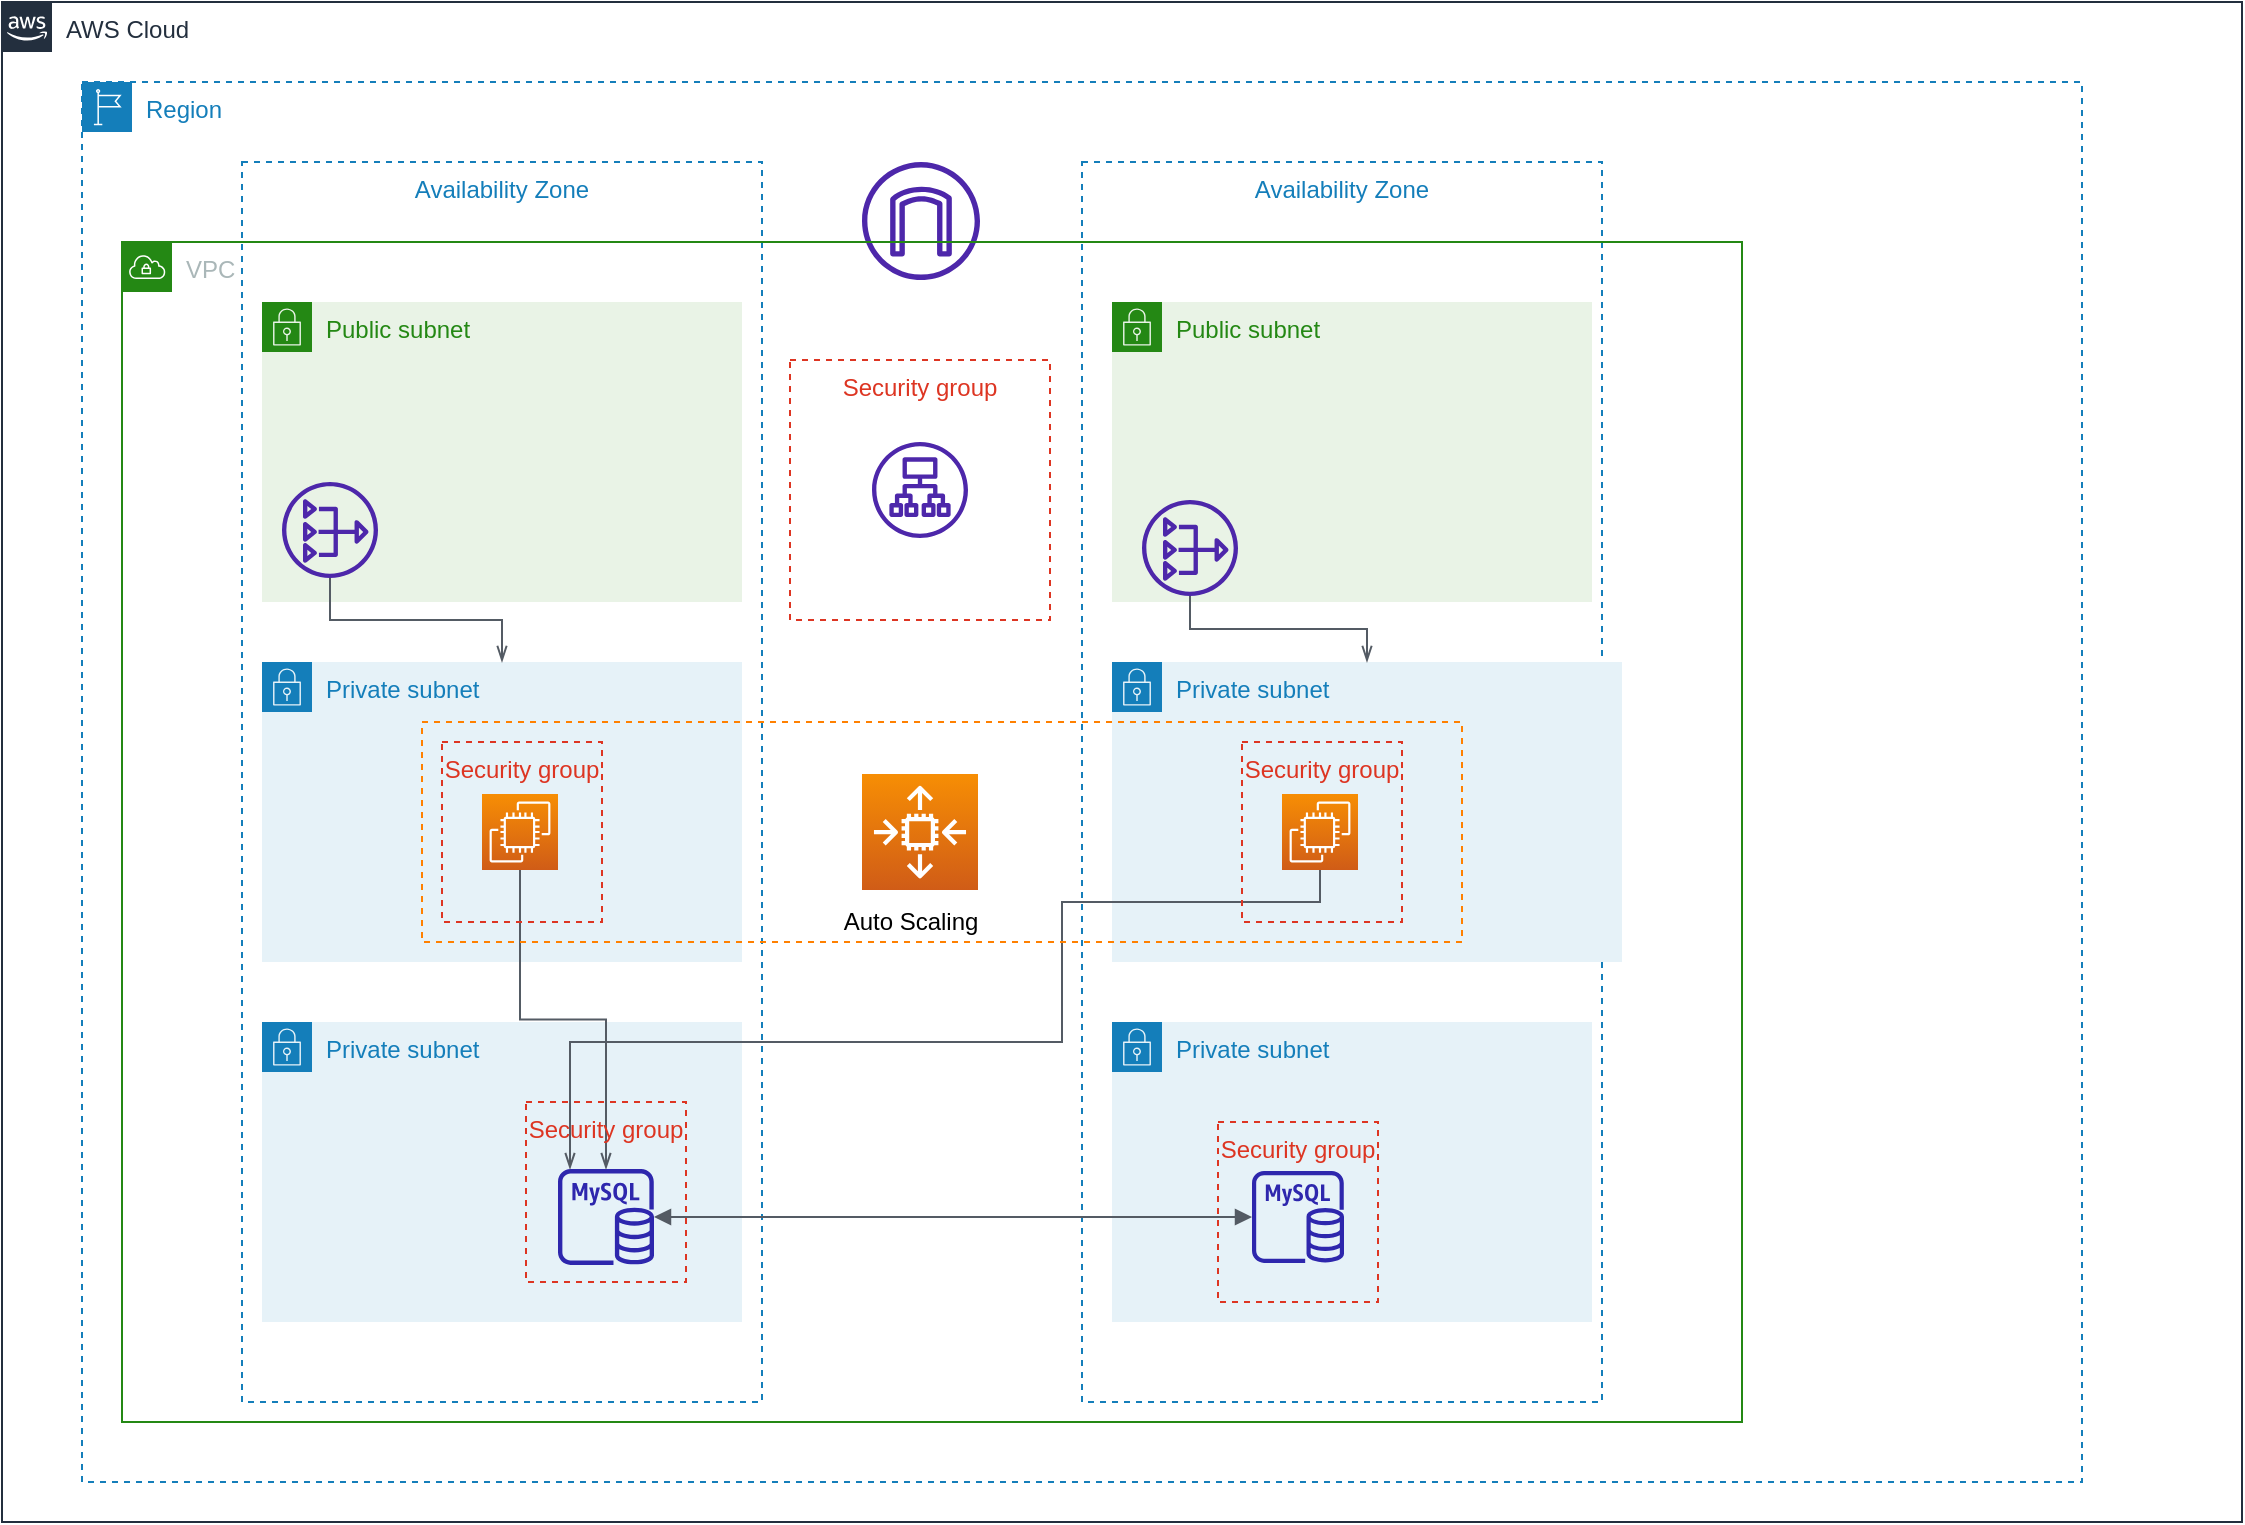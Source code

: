 <mxfile version="16.5.4" type="github">
  <diagram id="Ht1M8jgEwFfnCIfOTk4-" name="Page-1">
    <mxGraphModel dx="1497" dy="827" grid="1" gridSize="10" guides="1" tooltips="1" connect="1" arrows="1" fold="1" page="1" pageScale="1" pageWidth="1169" pageHeight="827" math="0" shadow="0">
      <root>
        <mxCell id="0" />
        <mxCell id="1" parent="0" />
        <mxCell id="m-Myh3C7QMHVJur2ZRFy-6" value="Region" style="points=[[0,0],[0.25,0],[0.5,0],[0.75,0],[1,0],[1,0.25],[1,0.5],[1,0.75],[1,1],[0.75,1],[0.5,1],[0.25,1],[0,1],[0,0.75],[0,0.5],[0,0.25]];outlineConnect=0;gradientColor=none;html=1;whiteSpace=wrap;fontSize=12;fontStyle=0;container=1;pointerEvents=0;collapsible=0;recursiveResize=0;shape=mxgraph.aws4.group;grIcon=mxgraph.aws4.group_region;strokeColor=#147EBA;fillColor=none;verticalAlign=top;align=left;spacingLeft=30;fontColor=#147EBA;dashed=1;" vertex="1" parent="1">
          <mxGeometry x="80" y="110" width="1000" height="700" as="geometry" />
        </mxCell>
        <mxCell id="m-Myh3C7QMHVJur2ZRFy-13" value="Private subnet" style="points=[[0,0],[0.25,0],[0.5,0],[0.75,0],[1,0],[1,0.25],[1,0.5],[1,0.75],[1,1],[0.75,1],[0.5,1],[0.25,1],[0,1],[0,0.75],[0,0.5],[0,0.25]];outlineConnect=0;gradientColor=none;html=1;whiteSpace=wrap;fontSize=12;fontStyle=0;container=1;pointerEvents=0;collapsible=0;recursiveResize=0;shape=mxgraph.aws4.group;grIcon=mxgraph.aws4.group_security_group;grStroke=0;strokeColor=#147EBA;fillColor=#E6F2F8;verticalAlign=top;align=left;spacingLeft=30;fontColor=#147EBA;dashed=0;" vertex="1" parent="m-Myh3C7QMHVJur2ZRFy-6">
          <mxGeometry x="90" y="470" width="240" height="150" as="geometry" />
        </mxCell>
        <mxCell id="m-Myh3C7QMHVJur2ZRFy-23" value="" style="sketch=0;outlineConnect=0;fontColor=#232F3E;gradientColor=none;fillColor=#4D27AA;strokeColor=none;dashed=0;verticalLabelPosition=bottom;verticalAlign=top;align=center;html=1;fontSize=12;fontStyle=0;aspect=fixed;pointerEvents=1;shape=mxgraph.aws4.nat_gateway;" vertex="1" parent="m-Myh3C7QMHVJur2ZRFy-6">
          <mxGeometry x="133" y="200" width="38" height="38" as="geometry" />
        </mxCell>
        <mxCell id="m-Myh3C7QMHVJur2ZRFy-4" value="AWS Cloud" style="points=[[0,0],[0.25,0],[0.5,0],[0.75,0],[1,0],[1,0.25],[1,0.5],[1,0.75],[1,1],[0.75,1],[0.5,1],[0.25,1],[0,1],[0,0.75],[0,0.5],[0,0.25]];outlineConnect=0;gradientColor=none;html=1;whiteSpace=wrap;fontSize=12;fontStyle=0;container=1;pointerEvents=0;collapsible=0;recursiveResize=0;shape=mxgraph.aws4.group;grIcon=mxgraph.aws4.group_aws_cloud_alt;strokeColor=#232F3E;fillColor=none;verticalAlign=top;align=left;spacingLeft=30;fontColor=#232F3E;dashed=0;" vertex="1" parent="1">
          <mxGeometry x="40" y="70" width="1120" height="760" as="geometry" />
        </mxCell>
        <mxCell id="m-Myh3C7QMHVJur2ZRFy-7" value="Availability Zone" style="fillColor=none;strokeColor=#147EBA;dashed=1;verticalAlign=top;fontStyle=0;fontColor=#147EBA;" vertex="1" parent="m-Myh3C7QMHVJur2ZRFy-4">
          <mxGeometry x="540" y="80" width="260" height="620" as="geometry" />
        </mxCell>
        <mxCell id="m-Myh3C7QMHVJur2ZRFy-8" value="Availability Zone" style="fillColor=none;strokeColor=#147EBA;dashed=1;verticalAlign=top;fontStyle=0;fontColor=#147EBA;" vertex="1" parent="m-Myh3C7QMHVJur2ZRFy-4">
          <mxGeometry x="120" y="80" width="260" height="620" as="geometry" />
        </mxCell>
        <mxCell id="m-Myh3C7QMHVJur2ZRFy-33" value="" style="sketch=0;outlineConnect=0;fontColor=#232F3E;gradientColor=none;fillColor=#4D27AA;strokeColor=none;dashed=0;verticalLabelPosition=bottom;verticalAlign=top;align=center;html=1;fontSize=12;fontStyle=0;aspect=fixed;pointerEvents=1;shape=mxgraph.aws4.internet_gateway;" vertex="1" parent="m-Myh3C7QMHVJur2ZRFy-4">
          <mxGeometry x="430" y="80" width="59" height="59" as="geometry" />
        </mxCell>
        <mxCell id="m-Myh3C7QMHVJur2ZRFy-9" value="VPC" style="points=[[0,0],[0.25,0],[0.5,0],[0.75,0],[1,0],[1,0.25],[1,0.5],[1,0.75],[1,1],[0.75,1],[0.5,1],[0.25,1],[0,1],[0,0.75],[0,0.5],[0,0.25]];outlineConnect=0;gradientColor=none;html=1;whiteSpace=wrap;fontSize=12;fontStyle=0;container=1;pointerEvents=0;collapsible=0;recursiveResize=0;shape=mxgraph.aws4.group;grIcon=mxgraph.aws4.group_vpc;strokeColor=#248814;fillColor=none;verticalAlign=top;align=left;spacingLeft=30;fontColor=#AAB7B8;dashed=0;" vertex="1" parent="1">
          <mxGeometry x="100" y="190" width="810" height="590" as="geometry" />
        </mxCell>
        <mxCell id="m-Myh3C7QMHVJur2ZRFy-10" value="Public subnet" style="points=[[0,0],[0.25,0],[0.5,0],[0.75,0],[1,0],[1,0.25],[1,0.5],[1,0.75],[1,1],[0.75,1],[0.5,1],[0.25,1],[0,1],[0,0.75],[0,0.5],[0,0.25]];outlineConnect=0;gradientColor=none;html=1;whiteSpace=wrap;fontSize=12;fontStyle=0;container=1;pointerEvents=0;collapsible=0;recursiveResize=0;shape=mxgraph.aws4.group;grIcon=mxgraph.aws4.group_security_group;grStroke=0;strokeColor=#248814;fillColor=#E9F3E6;verticalAlign=top;align=left;spacingLeft=30;fontColor=#248814;dashed=0;" vertex="1" parent="m-Myh3C7QMHVJur2ZRFy-9">
          <mxGeometry x="70" y="30" width="240" height="150" as="geometry" />
        </mxCell>
        <mxCell id="m-Myh3C7QMHVJur2ZRFy-28" value="" style="sketch=0;outlineConnect=0;fontColor=#232F3E;gradientColor=none;fillColor=#4D27AA;strokeColor=none;dashed=0;verticalLabelPosition=bottom;verticalAlign=top;align=center;html=1;fontSize=12;fontStyle=0;aspect=fixed;pointerEvents=1;shape=mxgraph.aws4.nat_gateway;" vertex="1" parent="m-Myh3C7QMHVJur2ZRFy-10">
          <mxGeometry x="10" y="90" width="48" height="48" as="geometry" />
        </mxCell>
        <mxCell id="m-Myh3C7QMHVJur2ZRFy-12" value="Private subnet" style="points=[[0,0],[0.25,0],[0.5,0],[0.75,0],[1,0],[1,0.25],[1,0.5],[1,0.75],[1,1],[0.75,1],[0.5,1],[0.25,1],[0,1],[0,0.75],[0,0.5],[0,0.25]];outlineConnect=0;gradientColor=none;html=1;whiteSpace=wrap;fontSize=12;fontStyle=0;container=1;pointerEvents=0;collapsible=0;recursiveResize=0;shape=mxgraph.aws4.group;grIcon=mxgraph.aws4.group_security_group;grStroke=0;strokeColor=#147EBA;fillColor=#E6F2F8;verticalAlign=top;align=left;spacingLeft=30;fontColor=#147EBA;dashed=0;" vertex="1" parent="m-Myh3C7QMHVJur2ZRFy-9">
          <mxGeometry x="70" y="210" width="240" height="150" as="geometry" />
        </mxCell>
        <mxCell id="m-Myh3C7QMHVJur2ZRFy-18" value="" style="sketch=0;points=[[0,0,0],[0.25,0,0],[0.5,0,0],[0.75,0,0],[1,0,0],[0,1,0],[0.25,1,0],[0.5,1,0],[0.75,1,0],[1,1,0],[0,0.25,0],[0,0.5,0],[0,0.75,0],[1,0.25,0],[1,0.5,0],[1,0.75,0]];outlineConnect=0;fontColor=#232F3E;gradientColor=#F78E04;gradientDirection=north;fillColor=#D05C17;strokeColor=#ffffff;dashed=0;verticalLabelPosition=bottom;verticalAlign=top;align=center;html=1;fontSize=12;fontStyle=0;aspect=fixed;shape=mxgraph.aws4.resourceIcon;resIcon=mxgraph.aws4.ec2;" vertex="1" parent="m-Myh3C7QMHVJur2ZRFy-12">
          <mxGeometry x="110" y="66" width="38" height="38" as="geometry" />
        </mxCell>
        <mxCell id="m-Myh3C7QMHVJur2ZRFy-17" value="" style="sketch=0;points=[[0,0,0],[0.25,0,0],[0.5,0,0],[0.75,0,0],[1,0,0],[0,1,0],[0.25,1,0],[0.5,1,0],[0.75,1,0],[1,1,0],[0,0.25,0],[0,0.5,0],[0,0.75,0],[1,0.25,0],[1,0.5,0],[1,0.75,0]];outlineConnect=0;fontColor=#232F3E;gradientColor=#F78E04;gradientDirection=north;fillColor=#D05C17;strokeColor=#ffffff;dashed=0;verticalLabelPosition=bottom;verticalAlign=top;align=center;html=1;fontSize=12;fontStyle=0;aspect=fixed;shape=mxgraph.aws4.resourceIcon;resIcon=mxgraph.aws4.auto_scaling2;" vertex="1" parent="m-Myh3C7QMHVJur2ZRFy-9">
          <mxGeometry x="370" y="266" width="58" height="58" as="geometry" />
        </mxCell>
        <mxCell id="m-Myh3C7QMHVJur2ZRFy-32" value="" style="sketch=0;outlineConnect=0;fontColor=#232F3E;gradientColor=none;fillColor=#4D27AA;strokeColor=none;dashed=0;verticalLabelPosition=bottom;verticalAlign=top;align=center;html=1;fontSize=12;fontStyle=0;aspect=fixed;pointerEvents=1;shape=mxgraph.aws4.application_load_balancer;" vertex="1" parent="m-Myh3C7QMHVJur2ZRFy-9">
          <mxGeometry x="375" y="100" width="48" height="48" as="geometry" />
        </mxCell>
        <mxCell id="m-Myh3C7QMHVJur2ZRFy-38" value="" style="edgeStyle=orthogonalEdgeStyle;html=1;endArrow=openThin;elbow=vertical;startArrow=none;endFill=0;strokeColor=#545B64;rounded=0;" edge="1" parent="m-Myh3C7QMHVJur2ZRFy-9" source="m-Myh3C7QMHVJur2ZRFy-28" target="m-Myh3C7QMHVJur2ZRFy-12">
          <mxGeometry width="100" relative="1" as="geometry">
            <mxPoint x="434.053" y="178.0" as="sourcePoint" />
            <mxPoint x="520.053" y="220" as="targetPoint" />
          </mxGeometry>
        </mxCell>
        <mxCell id="m-Myh3C7QMHVJur2ZRFy-11" value="Public subnet" style="points=[[0,0],[0.25,0],[0.5,0],[0.75,0],[1,0],[1,0.25],[1,0.5],[1,0.75],[1,1],[0.75,1],[0.5,1],[0.25,1],[0,1],[0,0.75],[0,0.5],[0,0.25]];outlineConnect=0;gradientColor=none;html=1;whiteSpace=wrap;fontSize=12;fontStyle=0;container=1;pointerEvents=0;collapsible=0;recursiveResize=0;shape=mxgraph.aws4.group;grIcon=mxgraph.aws4.group_security_group;grStroke=0;strokeColor=#248814;fillColor=#E9F3E6;verticalAlign=top;align=left;spacingLeft=30;fontColor=#248814;dashed=0;" vertex="1" parent="m-Myh3C7QMHVJur2ZRFy-9">
          <mxGeometry x="495" y="30" width="240" height="150" as="geometry" />
        </mxCell>
        <mxCell id="m-Myh3C7QMHVJur2ZRFy-15" value="Private subnet" style="points=[[0,0],[0.25,0],[0.5,0],[0.75,0],[1,0],[1,0.25],[1,0.5],[1,0.75],[1,1],[0.75,1],[0.5,1],[0.25,1],[0,1],[0,0.75],[0,0.5],[0,0.25]];outlineConnect=0;gradientColor=none;html=1;whiteSpace=wrap;fontSize=12;fontStyle=0;container=1;pointerEvents=0;collapsible=0;recursiveResize=0;shape=mxgraph.aws4.group;grIcon=mxgraph.aws4.group_security_group;grStroke=0;strokeColor=#147EBA;fillColor=#E6F2F8;verticalAlign=top;align=left;spacingLeft=30;fontColor=#147EBA;dashed=0;" vertex="1" parent="m-Myh3C7QMHVJur2ZRFy-9">
          <mxGeometry x="495" y="210" width="255" height="150" as="geometry" />
        </mxCell>
        <mxCell id="m-Myh3C7QMHVJur2ZRFy-19" value="" style="sketch=0;points=[[0,0,0],[0.25,0,0],[0.5,0,0],[0.75,0,0],[1,0,0],[0,1,0],[0.25,1,0],[0.5,1,0],[0.75,1,0],[1,1,0],[0,0.25,0],[0,0.5,0],[0,0.75,0],[1,0.25,0],[1,0.5,0],[1,0.75,0]];outlineConnect=0;fontColor=#232F3E;gradientColor=#F78E04;gradientDirection=north;fillColor=#D05C17;strokeColor=#ffffff;dashed=0;verticalLabelPosition=bottom;verticalAlign=top;align=center;html=1;fontSize=12;fontStyle=0;aspect=fixed;shape=mxgraph.aws4.resourceIcon;resIcon=mxgraph.aws4.ec2;" vertex="1" parent="m-Myh3C7QMHVJur2ZRFy-15">
          <mxGeometry x="85" y="66" width="38" height="38" as="geometry" />
        </mxCell>
        <mxCell id="m-Myh3C7QMHVJur2ZRFy-24" value="" style="sketch=0;outlineConnect=0;fontColor=#232F3E;gradientColor=none;fillColor=#4D27AA;strokeColor=none;dashed=0;verticalLabelPosition=bottom;verticalAlign=top;align=center;html=1;fontSize=12;fontStyle=0;aspect=fixed;pointerEvents=1;shape=mxgraph.aws4.nat_gateway;" vertex="1" parent="m-Myh3C7QMHVJur2ZRFy-9">
          <mxGeometry x="510" y="129" width="48" height="48" as="geometry" />
        </mxCell>
        <mxCell id="m-Myh3C7QMHVJur2ZRFy-37" value="" style="edgeStyle=orthogonalEdgeStyle;html=1;endArrow=openThin;elbow=vertical;startArrow=none;endFill=0;strokeColor=#545B64;rounded=0;" edge="1" parent="m-Myh3C7QMHVJur2ZRFy-9" source="m-Myh3C7QMHVJur2ZRFy-24" target="m-Myh3C7QMHVJur2ZRFy-15">
          <mxGeometry width="100" relative="1" as="geometry">
            <mxPoint x="320" y="380" as="sourcePoint" />
            <mxPoint x="420" y="380" as="targetPoint" />
          </mxGeometry>
        </mxCell>
        <mxCell id="m-Myh3C7QMHVJur2ZRFy-14" value="Private subnet" style="points=[[0,0],[0.25,0],[0.5,0],[0.75,0],[1,0],[1,0.25],[1,0.5],[1,0.75],[1,1],[0.75,1],[0.5,1],[0.25,1],[0,1],[0,0.75],[0,0.5],[0,0.25]];outlineConnect=0;gradientColor=none;html=1;whiteSpace=wrap;fontSize=12;fontStyle=0;container=1;pointerEvents=0;collapsible=0;recursiveResize=0;shape=mxgraph.aws4.group;grIcon=mxgraph.aws4.group_security_group;grStroke=0;strokeColor=#147EBA;fillColor=#E6F2F8;verticalAlign=top;align=left;spacingLeft=30;fontColor=#147EBA;dashed=0;" vertex="1" parent="m-Myh3C7QMHVJur2ZRFy-9">
          <mxGeometry x="495" y="390" width="240" height="150" as="geometry" />
        </mxCell>
        <mxCell id="m-Myh3C7QMHVJur2ZRFy-44" value="" style="sketch=0;outlineConnect=0;fontColor=#232F3E;gradientColor=none;fillColor=#2E27AD;strokeColor=none;dashed=0;verticalLabelPosition=bottom;verticalAlign=top;align=center;html=1;fontSize=12;fontStyle=0;aspect=fixed;pointerEvents=1;shape=mxgraph.aws4.rds_mysql_instance;" vertex="1" parent="m-Myh3C7QMHVJur2ZRFy-14">
          <mxGeometry x="70" y="74.5" width="46" height="46" as="geometry" />
        </mxCell>
        <mxCell id="m-Myh3C7QMHVJur2ZRFy-51" value="Security group" style="fillColor=none;strokeColor=#DD3522;verticalAlign=top;fontStyle=0;fontColor=#DD3522;dashed=1;" vertex="1" parent="m-Myh3C7QMHVJur2ZRFy-14">
          <mxGeometry x="53" y="50" width="80" height="90" as="geometry" />
        </mxCell>
        <mxCell id="m-Myh3C7QMHVJur2ZRFy-31" value="Auto Scaling" style="text;html=1;resizable=0;autosize=1;align=center;verticalAlign=middle;points=[];fillColor=none;strokeColor=none;rounded=0;dashed=1;" vertex="1" parent="m-Myh3C7QMHVJur2ZRFy-9">
          <mxGeometry x="354" y="330" width="80" height="20" as="geometry" />
        </mxCell>
        <mxCell id="m-Myh3C7QMHVJur2ZRFy-39" value="" style="sketch=0;outlineConnect=0;fontColor=#232F3E;gradientColor=none;fillColor=#2E27AD;strokeColor=none;dashed=0;verticalLabelPosition=bottom;verticalAlign=top;align=center;html=1;fontSize=12;fontStyle=0;aspect=fixed;pointerEvents=1;shape=mxgraph.aws4.rds_mysql_instance;" vertex="1" parent="m-Myh3C7QMHVJur2ZRFy-9">
          <mxGeometry x="218" y="463.5" width="48" height="48" as="geometry" />
        </mxCell>
        <mxCell id="m-Myh3C7QMHVJur2ZRFy-41" value="" style="edgeStyle=orthogonalEdgeStyle;html=1;endArrow=openThin;elbow=vertical;startArrow=none;endFill=0;strokeColor=#545B64;rounded=0;exitX=0.5;exitY=1;exitDx=0;exitDy=0;exitPerimeter=0;" edge="1" parent="m-Myh3C7QMHVJur2ZRFy-9" source="m-Myh3C7QMHVJur2ZRFy-18" target="m-Myh3C7QMHVJur2ZRFy-39">
          <mxGeometry width="100" relative="1" as="geometry">
            <mxPoint x="470" y="160" as="sourcePoint" />
            <mxPoint x="570" y="160" as="targetPoint" />
          </mxGeometry>
        </mxCell>
        <mxCell id="m-Myh3C7QMHVJur2ZRFy-43" value="" style="edgeStyle=orthogonalEdgeStyle;html=1;endArrow=none;elbow=vertical;startArrow=openThin;startFill=0;strokeColor=#545B64;rounded=0;entryX=0.5;entryY=1;entryDx=0;entryDy=0;entryPerimeter=0;" edge="1" parent="m-Myh3C7QMHVJur2ZRFy-9" source="m-Myh3C7QMHVJur2ZRFy-39" target="m-Myh3C7QMHVJur2ZRFy-19">
          <mxGeometry width="100" relative="1" as="geometry">
            <mxPoint x="470" y="200" as="sourcePoint" />
            <mxPoint x="570" y="200" as="targetPoint" />
            <Array as="points">
              <mxPoint x="224" y="400" />
              <mxPoint x="470" y="400" />
              <mxPoint x="470" y="330" />
              <mxPoint x="599" y="330" />
            </Array>
          </mxGeometry>
        </mxCell>
        <mxCell id="m-Myh3C7QMHVJur2ZRFy-45" value="" style="edgeStyle=orthogonalEdgeStyle;html=1;endArrow=block;elbow=vertical;startArrow=block;startFill=1;endFill=1;strokeColor=#545B64;rounded=0;" edge="1" parent="m-Myh3C7QMHVJur2ZRFy-9" source="m-Myh3C7QMHVJur2ZRFy-39" target="m-Myh3C7QMHVJur2ZRFy-44">
          <mxGeometry width="100" relative="1" as="geometry">
            <mxPoint x="470" y="200" as="sourcePoint" />
            <mxPoint x="570" y="200" as="targetPoint" />
          </mxGeometry>
        </mxCell>
        <mxCell id="m-Myh3C7QMHVJur2ZRFy-46" value="" style="rounded=0;whiteSpace=wrap;html=1;dashed=1;strokeColor=#FF8000;fillColor=none;" vertex="1" parent="m-Myh3C7QMHVJur2ZRFy-9">
          <mxGeometry x="150" y="240" width="520" height="110" as="geometry" />
        </mxCell>
        <mxCell id="m-Myh3C7QMHVJur2ZRFy-48" value="Security group" style="fillColor=none;strokeColor=#DD3522;verticalAlign=top;fontStyle=0;fontColor=#DD3522;dashed=1;" vertex="1" parent="m-Myh3C7QMHVJur2ZRFy-9">
          <mxGeometry x="334" y="59" width="130" height="130" as="geometry" />
        </mxCell>
        <mxCell id="m-Myh3C7QMHVJur2ZRFy-50" value="Security group" style="fillColor=none;strokeColor=#DD3522;verticalAlign=top;fontStyle=0;fontColor=#DD3522;dashed=1;" vertex="1" parent="m-Myh3C7QMHVJur2ZRFy-9">
          <mxGeometry x="160" y="250" width="80" height="90" as="geometry" />
        </mxCell>
        <mxCell id="m-Myh3C7QMHVJur2ZRFy-52" value="Security group" style="fillColor=none;strokeColor=#DD3522;verticalAlign=top;fontStyle=0;fontColor=#DD3522;dashed=1;" vertex="1" parent="m-Myh3C7QMHVJur2ZRFy-9">
          <mxGeometry x="202" y="430" width="80" height="90" as="geometry" />
        </mxCell>
        <mxCell id="m-Myh3C7QMHVJur2ZRFy-49" value="Security group" style="fillColor=none;strokeColor=#DD3522;verticalAlign=top;fontStyle=0;fontColor=#DD3522;dashed=1;" vertex="1" parent="1">
          <mxGeometry x="660" y="440" width="80" height="90" as="geometry" />
        </mxCell>
      </root>
    </mxGraphModel>
  </diagram>
</mxfile>
